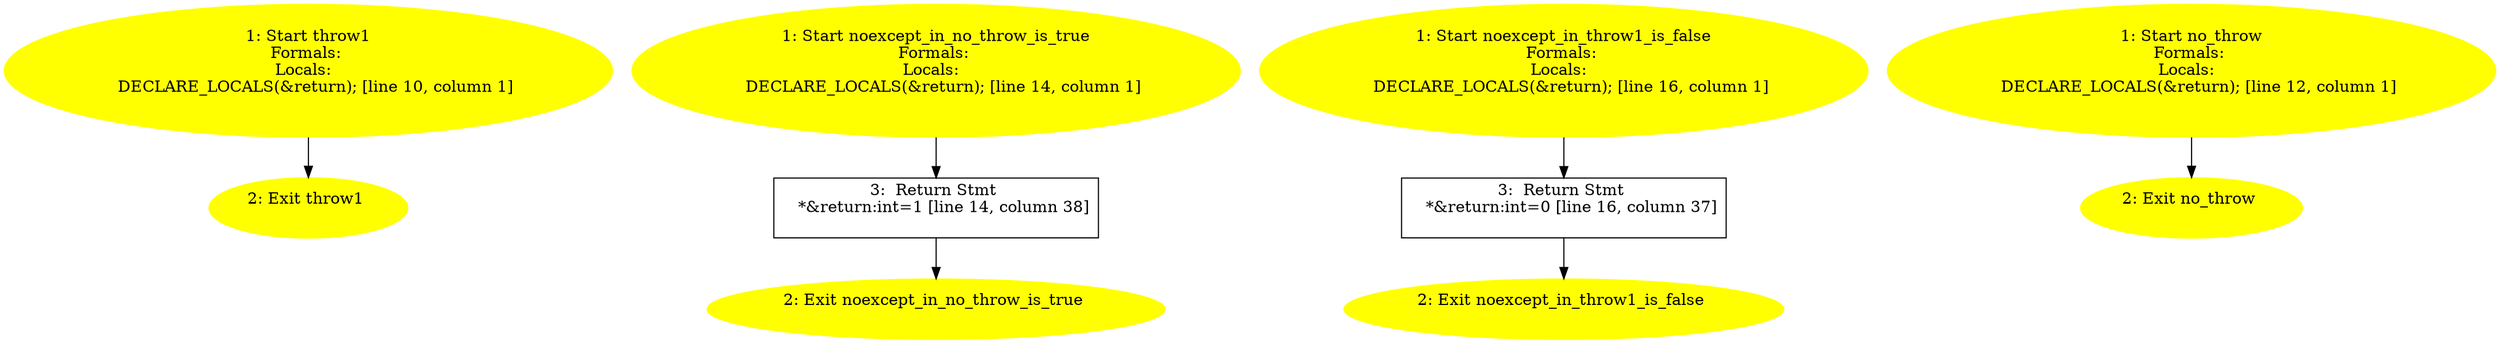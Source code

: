 /* @generated */
digraph cfg {
"throw1#4773723525933624289.6b9b3759b03b1236af3e9e5fdf9a4f32_1" [label="1: Start throw1\nFormals: \nLocals:  \n   DECLARE_LOCALS(&return); [line 10, column 1]\n " color=yellow style=filled]
	

	 "throw1#4773723525933624289.6b9b3759b03b1236af3e9e5fdf9a4f32_1" -> "throw1#4773723525933624289.6b9b3759b03b1236af3e9e5fdf9a4f32_2" ;
"throw1#4773723525933624289.6b9b3759b03b1236af3e9e5fdf9a4f32_2" [label="2: Exit throw1 \n  " color=yellow style=filled]
	

"noexcept_in_no_throw_is_true#15307552983521714545.46bb87de4bb49540d73e5bbaf21122b3_1" [label="1: Start noexcept_in_no_throw_is_true\nFormals: \nLocals:  \n   DECLARE_LOCALS(&return); [line 14, column 1]\n " color=yellow style=filled]
	

	 "noexcept_in_no_throw_is_true#15307552983521714545.46bb87de4bb49540d73e5bbaf21122b3_1" -> "noexcept_in_no_throw_is_true#15307552983521714545.46bb87de4bb49540d73e5bbaf21122b3_3" ;
"noexcept_in_no_throw_is_true#15307552983521714545.46bb87de4bb49540d73e5bbaf21122b3_2" [label="2: Exit noexcept_in_no_throw_is_true \n  " color=yellow style=filled]
	

"noexcept_in_no_throw_is_true#15307552983521714545.46bb87de4bb49540d73e5bbaf21122b3_3" [label="3:  Return Stmt \n   *&return:int=1 [line 14, column 38]\n " shape="box"]
	

	 "noexcept_in_no_throw_is_true#15307552983521714545.46bb87de4bb49540d73e5bbaf21122b3_3" -> "noexcept_in_no_throw_is_true#15307552983521714545.46bb87de4bb49540d73e5bbaf21122b3_2" ;
"noexcept_in_throw1_is_false#16721048902546389084.3ea3c1e2a52bf4050d645442d93bc7d9_1" [label="1: Start noexcept_in_throw1_is_false\nFormals: \nLocals:  \n   DECLARE_LOCALS(&return); [line 16, column 1]\n " color=yellow style=filled]
	

	 "noexcept_in_throw1_is_false#16721048902546389084.3ea3c1e2a52bf4050d645442d93bc7d9_1" -> "noexcept_in_throw1_is_false#16721048902546389084.3ea3c1e2a52bf4050d645442d93bc7d9_3" ;
"noexcept_in_throw1_is_false#16721048902546389084.3ea3c1e2a52bf4050d645442d93bc7d9_2" [label="2: Exit noexcept_in_throw1_is_false \n  " color=yellow style=filled]
	

"noexcept_in_throw1_is_false#16721048902546389084.3ea3c1e2a52bf4050d645442d93bc7d9_3" [label="3:  Return Stmt \n   *&return:int=0 [line 16, column 37]\n " shape="box"]
	

	 "noexcept_in_throw1_is_false#16721048902546389084.3ea3c1e2a52bf4050d645442d93bc7d9_3" -> "noexcept_in_throw1_is_false#16721048902546389084.3ea3c1e2a52bf4050d645442d93bc7d9_2" ;
"no_throw#17033017651186285990.09ccf3c67e4f955c43def7c14239d3f3_1" [label="1: Start no_throw\nFormals: \nLocals:  \n   DECLARE_LOCALS(&return); [line 12, column 1]\n " color=yellow style=filled]
	

	 "no_throw#17033017651186285990.09ccf3c67e4f955c43def7c14239d3f3_1" -> "no_throw#17033017651186285990.09ccf3c67e4f955c43def7c14239d3f3_2" ;
"no_throw#17033017651186285990.09ccf3c67e4f955c43def7c14239d3f3_2" [label="2: Exit no_throw \n  " color=yellow style=filled]
	

}
